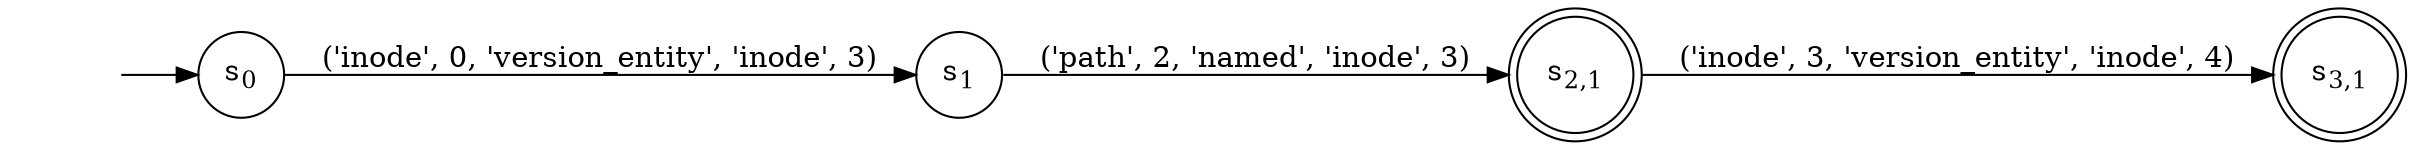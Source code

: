 digraph DFA {
    rankdir = LR;
    I [style = invis];
    I -> S0;
    S0 [label = <s<sub>0</sub>>, shape = circle];
    S1 [label = <s<sub>1</sub>>, shape = circle];
    S2 [label = <s<sub>2,1</sub>>, shape = circle, peripheries = 2];
    S3 [label = <s<sub>3,1</sub>>, shape = circle, peripheries = 2];
    S2 -> S3 [label = "('inode', 3, 'version_entity', 'inode', 4)"];
    S1 -> S2 [label = "('path', 2, 'named', 'inode', 3)"];
    S0 -> S1 [label = "('inode', 0, 'version_entity', 'inode', 3)"];
}
